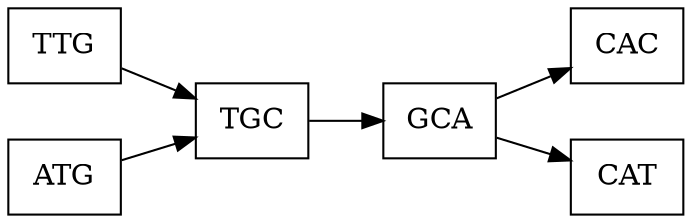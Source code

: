 digraph A { rankdir="LR"; node[shape="box"] edge[color="black"]
TTG [shape=box]
TGC [shape=box]
GCA [shape=box]
CAC [shape=box]
ATG [shape=box]
CAT [shape=box]

TTG->TGC
TGC->GCA
GCA->CAC
ATG->TGC
GCA->CAT

TTG->CAC[style=invis]
ATG->CAT[style=invis]
}

